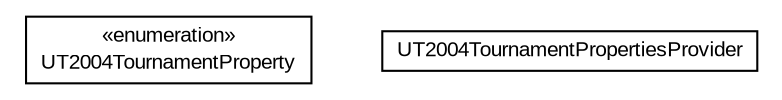 #!/usr/local/bin/dot
#
# Class diagram 
# Generated by UMLGraph version 5.1 (http://www.umlgraph.org/)
#

digraph G {
	edge [fontname="arial",fontsize=10,labelfontname="arial",labelfontsize=10];
	node [fontname="arial",fontsize=10,shape=plaintext];
	nodesep=0.25;
	ranksep=0.5;
	// cz.cuni.amis.pogamut.ut2004.tournament.utils.UT2004TournamentProperty
	c418 [label=<<table title="cz.cuni.amis.pogamut.ut2004.tournament.utils.UT2004TournamentProperty" border="0" cellborder="1" cellspacing="0" cellpadding="2" port="p" href="./UT2004TournamentProperty.html">
		<tr><td><table border="0" cellspacing="0" cellpadding="1">
<tr><td align="center" balign="center"> &#171;enumeration&#187; </td></tr>
<tr><td align="center" balign="center"> UT2004TournamentProperty </td></tr>
		</table></td></tr>
		</table>>, fontname="arial", fontcolor="black", fontsize=10.0];
	// cz.cuni.amis.pogamut.ut2004.tournament.utils.UT2004TournamentPropertiesProvider
	c419 [label=<<table title="cz.cuni.amis.pogamut.ut2004.tournament.utils.UT2004TournamentPropertiesProvider" border="0" cellborder="1" cellspacing="0" cellpadding="2" port="p" href="./UT2004TournamentPropertiesProvider.html">
		<tr><td><table border="0" cellspacing="0" cellpadding="1">
<tr><td align="center" balign="center"> UT2004TournamentPropertiesProvider </td></tr>
		</table></td></tr>
		</table>>, fontname="arial", fontcolor="black", fontsize=10.0];
}

